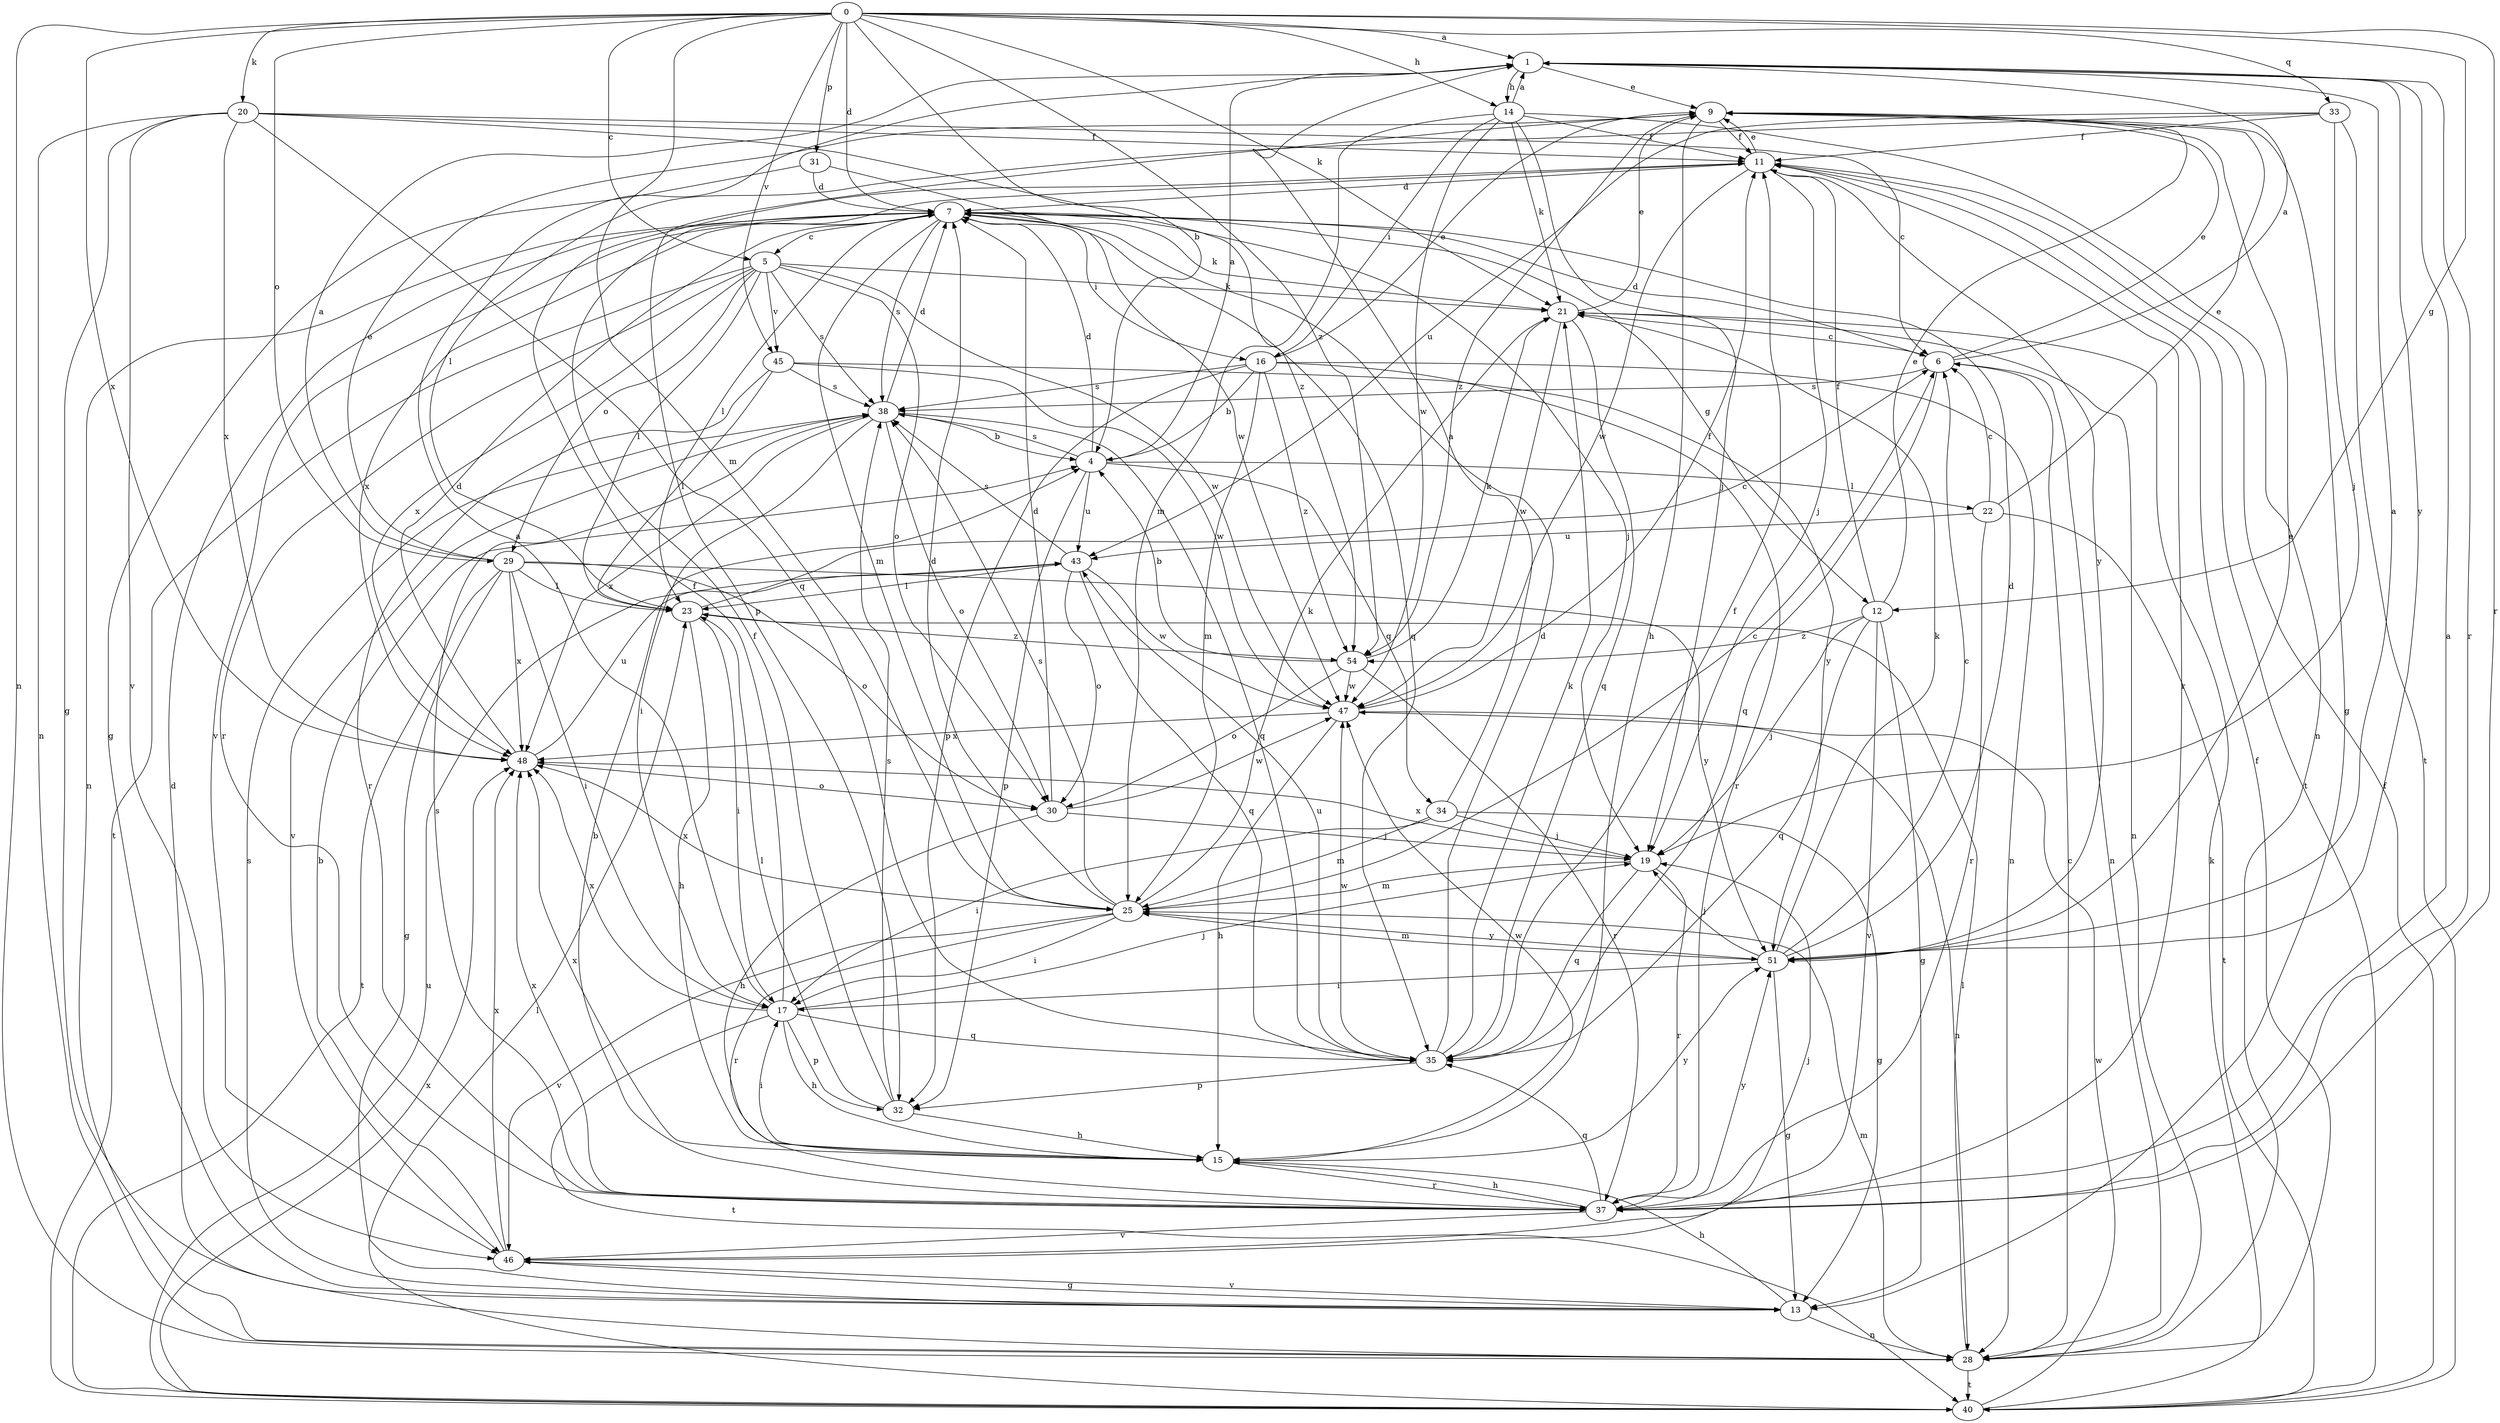strict digraph  {
0;
1;
4;
5;
6;
7;
9;
11;
12;
13;
14;
15;
16;
17;
19;
20;
21;
22;
23;
25;
28;
29;
30;
31;
32;
33;
34;
35;
37;
38;
40;
43;
45;
46;
47;
48;
51;
54;
0 -> 1  [label=a];
0 -> 4  [label=b];
0 -> 5  [label=c];
0 -> 7  [label=d];
0 -> 12  [label=g];
0 -> 14  [label=h];
0 -> 20  [label=k];
0 -> 21  [label=k];
0 -> 25  [label=m];
0 -> 28  [label=n];
0 -> 29  [label=o];
0 -> 31  [label=p];
0 -> 33  [label=q];
0 -> 37  [label=r];
0 -> 45  [label=v];
0 -> 48  [label=x];
0 -> 54  [label=z];
1 -> 9  [label=e];
1 -> 14  [label=h];
1 -> 37  [label=r];
1 -> 51  [label=y];
4 -> 1  [label=a];
4 -> 7  [label=d];
4 -> 22  [label=l];
4 -> 32  [label=p];
4 -> 34  [label=q];
4 -> 38  [label=s];
4 -> 43  [label=u];
5 -> 21  [label=k];
5 -> 23  [label=l];
5 -> 29  [label=o];
5 -> 30  [label=o];
5 -> 37  [label=r];
5 -> 38  [label=s];
5 -> 40  [label=t];
5 -> 45  [label=v];
5 -> 47  [label=w];
5 -> 48  [label=x];
6 -> 1  [label=a];
6 -> 7  [label=d];
6 -> 9  [label=e];
6 -> 28  [label=n];
6 -> 35  [label=q];
6 -> 38  [label=s];
7 -> 5  [label=c];
7 -> 12  [label=g];
7 -> 16  [label=i];
7 -> 19  [label=j];
7 -> 21  [label=k];
7 -> 23  [label=l];
7 -> 25  [label=m];
7 -> 28  [label=n];
7 -> 35  [label=q];
7 -> 38  [label=s];
7 -> 46  [label=v];
7 -> 48  [label=x];
9 -> 11  [label=f];
9 -> 13  [label=g];
9 -> 15  [label=h];
9 -> 32  [label=p];
9 -> 54  [label=z];
11 -> 7  [label=d];
11 -> 9  [label=e];
11 -> 19  [label=j];
11 -> 37  [label=r];
11 -> 40  [label=t];
11 -> 47  [label=w];
11 -> 51  [label=y];
12 -> 9  [label=e];
12 -> 11  [label=f];
12 -> 13  [label=g];
12 -> 19  [label=j];
12 -> 35  [label=q];
12 -> 46  [label=v];
12 -> 54  [label=z];
13 -> 15  [label=h];
13 -> 28  [label=n];
13 -> 38  [label=s];
13 -> 46  [label=v];
14 -> 1  [label=a];
14 -> 11  [label=f];
14 -> 16  [label=i];
14 -> 19  [label=j];
14 -> 21  [label=k];
14 -> 25  [label=m];
14 -> 28  [label=n];
14 -> 47  [label=w];
15 -> 17  [label=i];
15 -> 37  [label=r];
15 -> 47  [label=w];
15 -> 48  [label=x];
15 -> 51  [label=y];
16 -> 4  [label=b];
16 -> 9  [label=e];
16 -> 25  [label=m];
16 -> 28  [label=n];
16 -> 32  [label=p];
16 -> 37  [label=r];
16 -> 38  [label=s];
16 -> 54  [label=z];
17 -> 1  [label=a];
17 -> 11  [label=f];
17 -> 15  [label=h];
17 -> 19  [label=j];
17 -> 32  [label=p];
17 -> 35  [label=q];
17 -> 40  [label=t];
17 -> 48  [label=x];
19 -> 25  [label=m];
19 -> 35  [label=q];
19 -> 37  [label=r];
19 -> 48  [label=x];
20 -> 6  [label=c];
20 -> 11  [label=f];
20 -> 13  [label=g];
20 -> 28  [label=n];
20 -> 35  [label=q];
20 -> 46  [label=v];
20 -> 48  [label=x];
20 -> 54  [label=z];
21 -> 6  [label=c];
21 -> 9  [label=e];
21 -> 28  [label=n];
21 -> 35  [label=q];
21 -> 47  [label=w];
22 -> 6  [label=c];
22 -> 9  [label=e];
22 -> 37  [label=r];
22 -> 40  [label=t];
22 -> 43  [label=u];
23 -> 6  [label=c];
23 -> 15  [label=h];
23 -> 17  [label=i];
23 -> 54  [label=z];
25 -> 6  [label=c];
25 -> 7  [label=d];
25 -> 17  [label=i];
25 -> 21  [label=k];
25 -> 37  [label=r];
25 -> 38  [label=s];
25 -> 46  [label=v];
25 -> 48  [label=x];
25 -> 51  [label=y];
28 -> 6  [label=c];
28 -> 7  [label=d];
28 -> 11  [label=f];
28 -> 23  [label=l];
28 -> 25  [label=m];
28 -> 40  [label=t];
29 -> 1  [label=a];
29 -> 9  [label=e];
29 -> 13  [label=g];
29 -> 17  [label=i];
29 -> 23  [label=l];
29 -> 30  [label=o];
29 -> 40  [label=t];
29 -> 48  [label=x];
29 -> 51  [label=y];
30 -> 7  [label=d];
30 -> 15  [label=h];
30 -> 19  [label=j];
30 -> 47  [label=w];
31 -> 7  [label=d];
31 -> 13  [label=g];
31 -> 47  [label=w];
32 -> 11  [label=f];
32 -> 15  [label=h];
32 -> 23  [label=l];
32 -> 38  [label=s];
33 -> 11  [label=f];
33 -> 19  [label=j];
33 -> 23  [label=l];
33 -> 40  [label=t];
33 -> 43  [label=u];
34 -> 1  [label=a];
34 -> 13  [label=g];
34 -> 17  [label=i];
34 -> 19  [label=j];
34 -> 25  [label=m];
35 -> 7  [label=d];
35 -> 11  [label=f];
35 -> 21  [label=k];
35 -> 32  [label=p];
35 -> 43  [label=u];
35 -> 47  [label=w];
37 -> 1  [label=a];
37 -> 4  [label=b];
37 -> 15  [label=h];
37 -> 35  [label=q];
37 -> 38  [label=s];
37 -> 46  [label=v];
37 -> 48  [label=x];
37 -> 51  [label=y];
38 -> 4  [label=b];
38 -> 7  [label=d];
38 -> 17  [label=i];
38 -> 30  [label=o];
38 -> 35  [label=q];
38 -> 46  [label=v];
38 -> 48  [label=x];
40 -> 11  [label=f];
40 -> 21  [label=k];
40 -> 23  [label=l];
40 -> 43  [label=u];
40 -> 47  [label=w];
40 -> 48  [label=x];
43 -> 23  [label=l];
43 -> 30  [label=o];
43 -> 35  [label=q];
43 -> 38  [label=s];
43 -> 47  [label=w];
45 -> 23  [label=l];
45 -> 37  [label=r];
45 -> 38  [label=s];
45 -> 47  [label=w];
45 -> 51  [label=y];
46 -> 4  [label=b];
46 -> 13  [label=g];
46 -> 19  [label=j];
46 -> 48  [label=x];
47 -> 11  [label=f];
47 -> 15  [label=h];
47 -> 28  [label=n];
47 -> 48  [label=x];
48 -> 7  [label=d];
48 -> 30  [label=o];
48 -> 43  [label=u];
51 -> 1  [label=a];
51 -> 6  [label=c];
51 -> 7  [label=d];
51 -> 9  [label=e];
51 -> 13  [label=g];
51 -> 17  [label=i];
51 -> 19  [label=j];
51 -> 21  [label=k];
51 -> 25  [label=m];
54 -> 4  [label=b];
54 -> 21  [label=k];
54 -> 30  [label=o];
54 -> 37  [label=r];
54 -> 47  [label=w];
}
